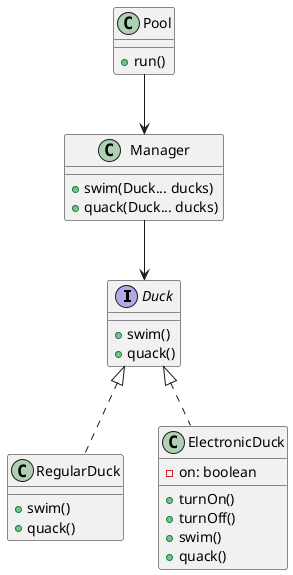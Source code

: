 @startuml duck_diagram

interface Duck {
    + swim()
    + quack()
}

class RegularDuck {
    + swim()
    + quack()
}

class ElectronicDuck {
    - on: boolean
    + turnOn()
    + turnOff()
    + swim()
    + quack()
}

class Manager {
    + swim(Duck... ducks)
    + quack(Duck... ducks)
}

class Pool {
    + run()
}

Duck <|.. RegularDuck
Duck <|.. ElectronicDuck
Manager --> Duck
Pool --> Manager

@enduml
